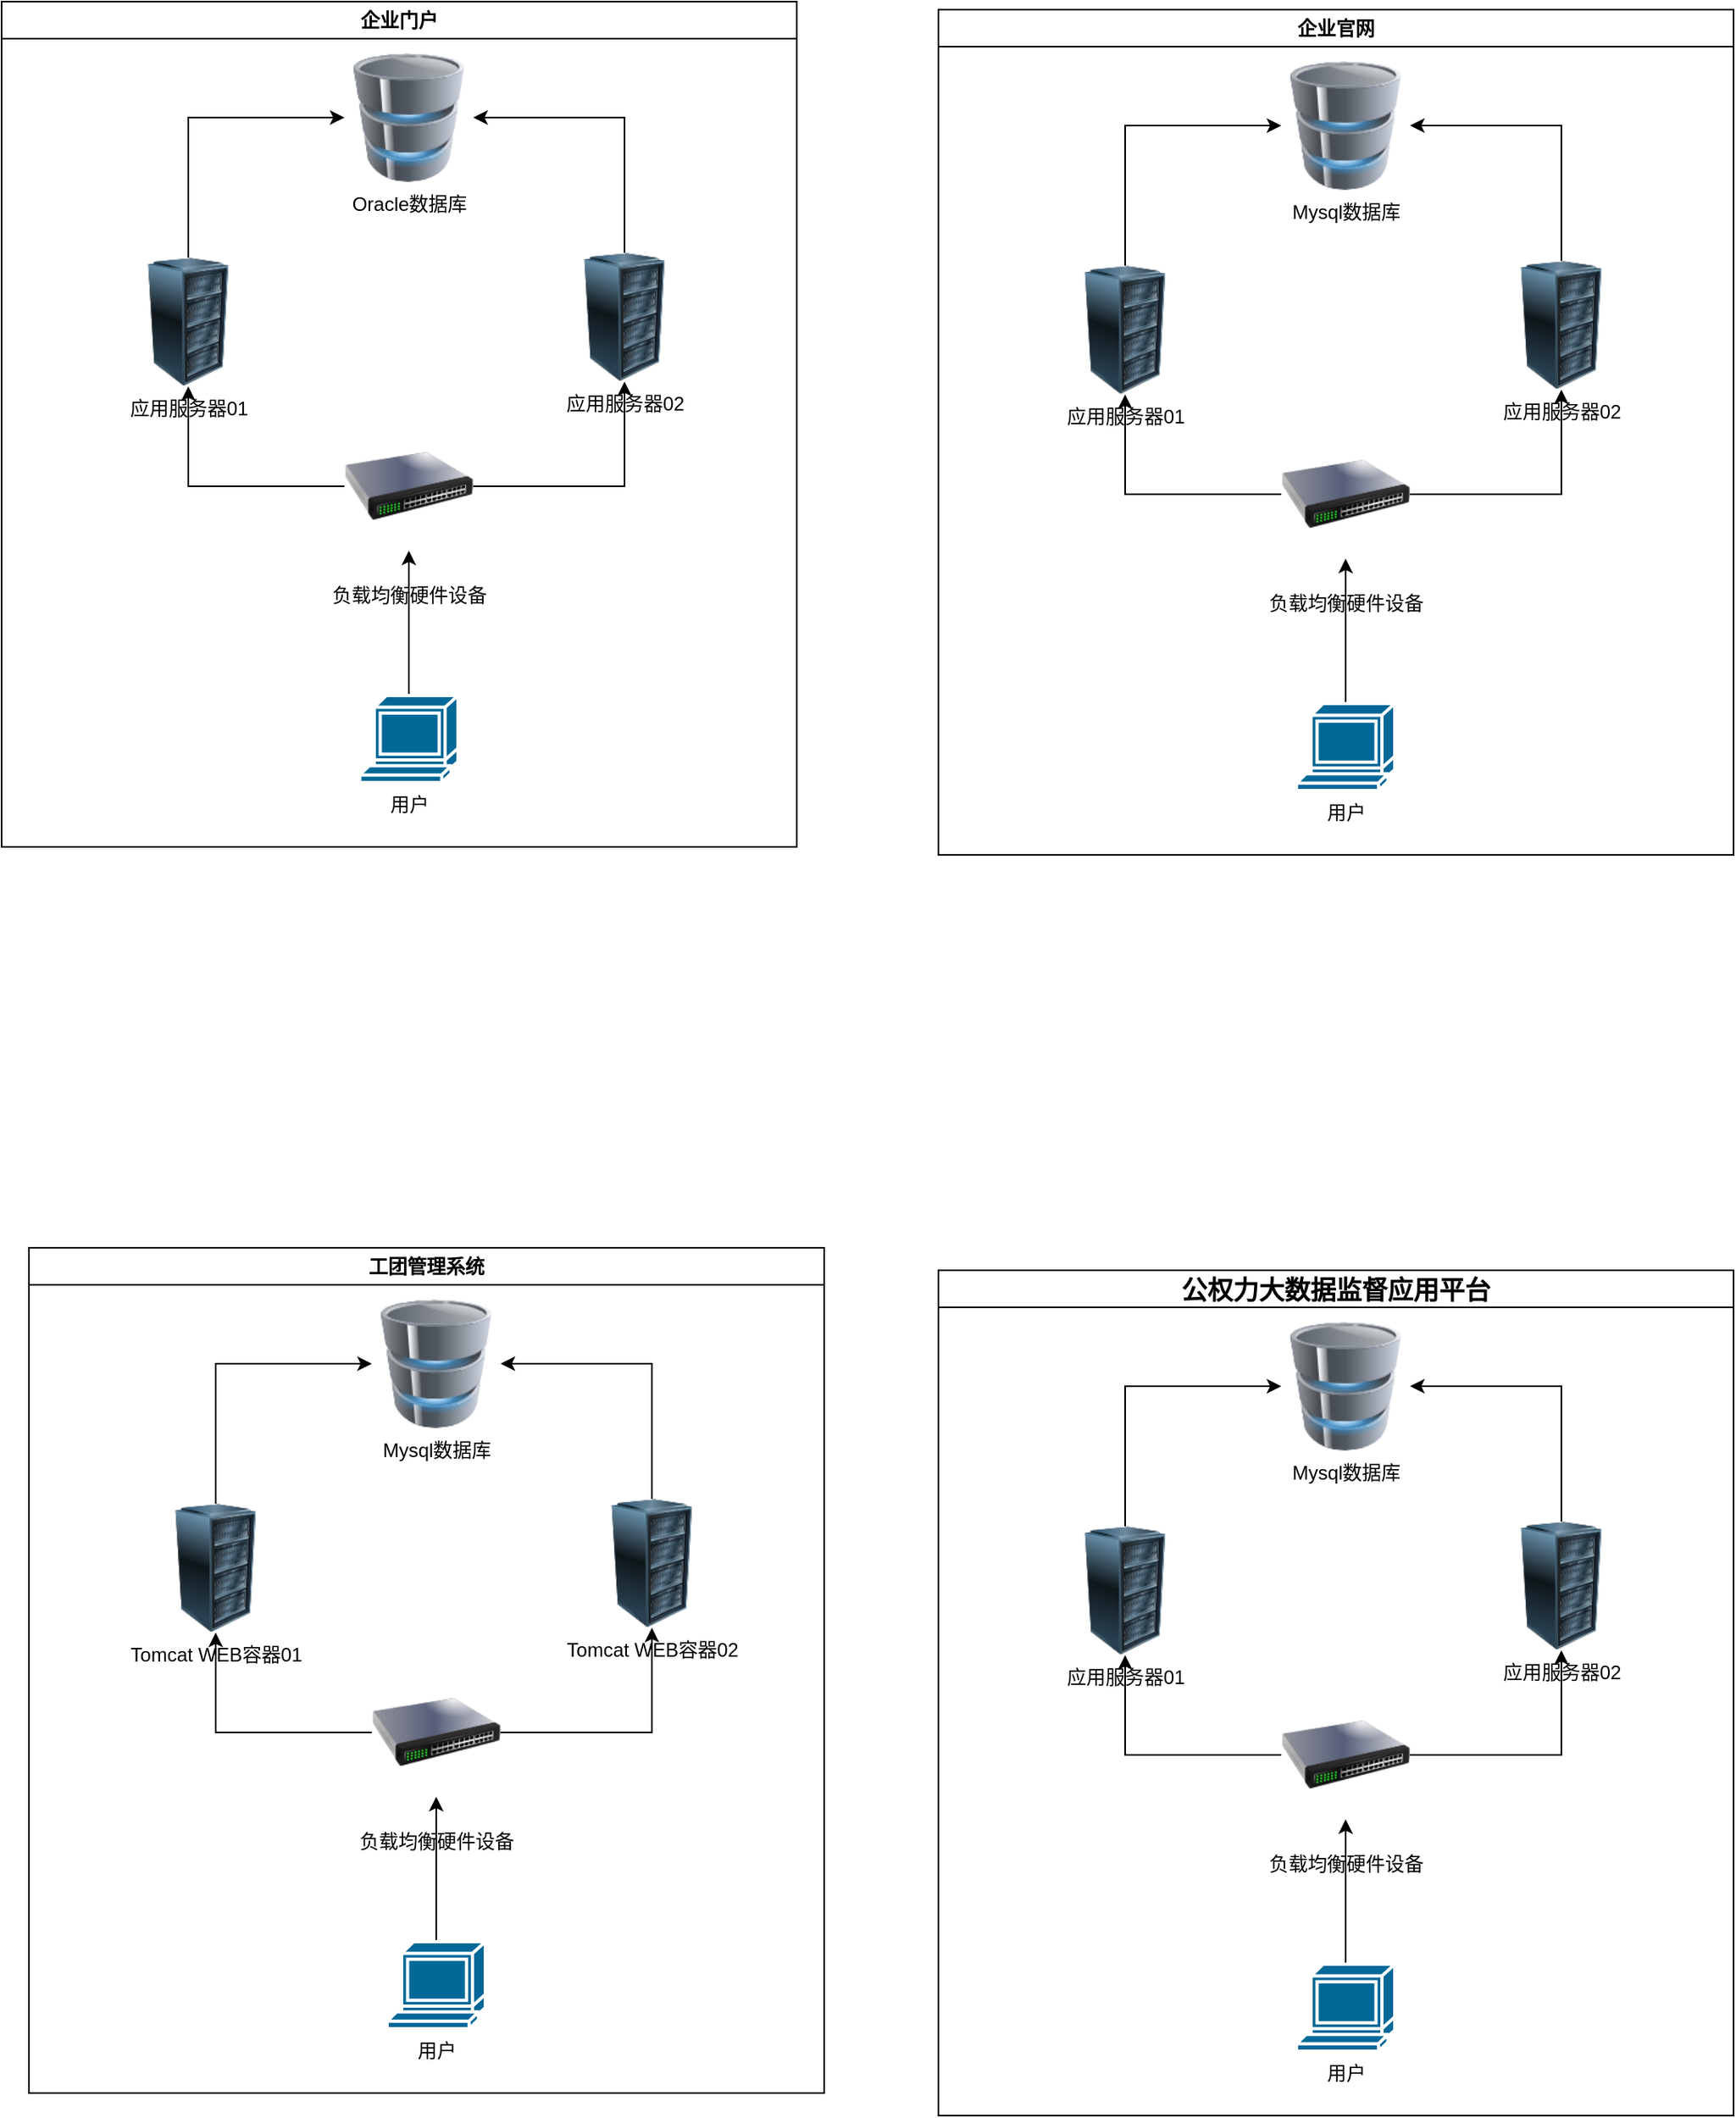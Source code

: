 <mxfile version="24.4.0" type="github">
  <diagram name="第 1 页" id="fjK7_YgIhAn6TB_3djok">
    <mxGraphModel dx="1676" dy="950" grid="1" gridSize="10" guides="1" tooltips="1" connect="1" arrows="1" fold="1" page="1" pageScale="1" pageWidth="827" pageHeight="1169" math="0" shadow="0">
      <root>
        <mxCell id="0" />
        <mxCell id="1" parent="0" />
        <mxCell id="ahnHF-ylKByHUjF6A2Pn-45" value="企业门户" style="swimlane;whiteSpace=wrap;html=1;" vertex="1" parent="1">
          <mxGeometry x="50" y="107" width="494" height="525" as="geometry" />
        </mxCell>
        <mxCell id="ahnHF-ylKByHUjF6A2Pn-46" style="edgeStyle=orthogonalEdgeStyle;rounded=0;orthogonalLoop=1;jettySize=auto;html=1;entryX=0;entryY=0.5;entryDx=0;entryDy=0;exitX=0.5;exitY=0;exitDx=0;exitDy=0;" edge="1" parent="ahnHF-ylKByHUjF6A2Pn-45" source="ahnHF-ylKByHUjF6A2Pn-47" target="ahnHF-ylKByHUjF6A2Pn-55">
          <mxGeometry relative="1" as="geometry" />
        </mxCell>
        <mxCell id="ahnHF-ylKByHUjF6A2Pn-47" value="应用服务器01" style="image;html=1;image=img/lib/clip_art/computers/Server_Rack_128x128.png" vertex="1" parent="ahnHF-ylKByHUjF6A2Pn-45">
          <mxGeometry x="76" y="159" width="80" height="80" as="geometry" />
        </mxCell>
        <mxCell id="ahnHF-ylKByHUjF6A2Pn-48" style="edgeStyle=orthogonalEdgeStyle;rounded=0;orthogonalLoop=1;jettySize=auto;html=1;entryX=1;entryY=0.5;entryDx=0;entryDy=0;exitX=0.5;exitY=0;exitDx=0;exitDy=0;" edge="1" parent="ahnHF-ylKByHUjF6A2Pn-45" source="ahnHF-ylKByHUjF6A2Pn-49" target="ahnHF-ylKByHUjF6A2Pn-55">
          <mxGeometry relative="1" as="geometry" />
        </mxCell>
        <mxCell id="ahnHF-ylKByHUjF6A2Pn-49" value="应用服务器02" style="image;html=1;image=img/lib/clip_art/computers/Server_Rack_128x128.png" vertex="1" parent="ahnHF-ylKByHUjF6A2Pn-45">
          <mxGeometry x="347" y="156" width="80" height="80" as="geometry" />
        </mxCell>
        <mxCell id="ahnHF-ylKByHUjF6A2Pn-50" style="edgeStyle=orthogonalEdgeStyle;rounded=0;orthogonalLoop=1;jettySize=auto;html=1;" edge="1" parent="ahnHF-ylKByHUjF6A2Pn-45" source="ahnHF-ylKByHUjF6A2Pn-52" target="ahnHF-ylKByHUjF6A2Pn-47">
          <mxGeometry relative="1" as="geometry" />
        </mxCell>
        <mxCell id="ahnHF-ylKByHUjF6A2Pn-51" style="edgeStyle=orthogonalEdgeStyle;rounded=0;orthogonalLoop=1;jettySize=auto;html=1;endArrow=classic;endFill=1;" edge="1" parent="ahnHF-ylKByHUjF6A2Pn-45" source="ahnHF-ylKByHUjF6A2Pn-52" target="ahnHF-ylKByHUjF6A2Pn-49">
          <mxGeometry relative="1" as="geometry" />
        </mxCell>
        <mxCell id="ahnHF-ylKByHUjF6A2Pn-52" value="&lt;div&gt;&lt;br&gt;&lt;/div&gt;负载均衡硬件设备" style="image;html=1;image=img/lib/clip_art/networking/Switch_128x128.png" vertex="1" parent="ahnHF-ylKByHUjF6A2Pn-45">
          <mxGeometry x="213" y="261" width="80" height="80" as="geometry" />
        </mxCell>
        <mxCell id="ahnHF-ylKByHUjF6A2Pn-53" style="edgeStyle=orthogonalEdgeStyle;rounded=0;orthogonalLoop=1;jettySize=auto;html=1;" edge="1" parent="ahnHF-ylKByHUjF6A2Pn-45" source="ahnHF-ylKByHUjF6A2Pn-54" target="ahnHF-ylKByHUjF6A2Pn-52">
          <mxGeometry relative="1" as="geometry" />
        </mxCell>
        <mxCell id="ahnHF-ylKByHUjF6A2Pn-54" value="用户" style="shape=mxgraph.cisco.computers_and_peripherals.terminal;html=1;pointerEvents=1;dashed=0;fillColor=#036897;strokeColor=#ffffff;strokeWidth=2;verticalLabelPosition=bottom;verticalAlign=top;align=center;outlineConnect=0;" vertex="1" parent="ahnHF-ylKByHUjF6A2Pn-45">
          <mxGeometry x="222.5" y="431" width="61" height="54" as="geometry" />
        </mxCell>
        <mxCell id="ahnHF-ylKByHUjF6A2Pn-55" value="Oracle数据库" style="image;html=1;image=img/lib/clip_art/computers/Database_128x128.png" vertex="1" parent="ahnHF-ylKByHUjF6A2Pn-45">
          <mxGeometry x="213" y="32" width="80" height="80" as="geometry" />
        </mxCell>
        <mxCell id="ahnHF-ylKByHUjF6A2Pn-56" value="企业官网" style="swimlane;whiteSpace=wrap;html=1;" vertex="1" parent="1">
          <mxGeometry x="632" y="112" width="494" height="525" as="geometry" />
        </mxCell>
        <mxCell id="ahnHF-ylKByHUjF6A2Pn-57" style="edgeStyle=orthogonalEdgeStyle;rounded=0;orthogonalLoop=1;jettySize=auto;html=1;entryX=0;entryY=0.5;entryDx=0;entryDy=0;exitX=0.5;exitY=0;exitDx=0;exitDy=0;" edge="1" parent="ahnHF-ylKByHUjF6A2Pn-56" source="ahnHF-ylKByHUjF6A2Pn-58" target="ahnHF-ylKByHUjF6A2Pn-66">
          <mxGeometry relative="1" as="geometry" />
        </mxCell>
        <mxCell id="ahnHF-ylKByHUjF6A2Pn-58" value="应用服务器01" style="image;html=1;image=img/lib/clip_art/computers/Server_Rack_128x128.png" vertex="1" parent="ahnHF-ylKByHUjF6A2Pn-56">
          <mxGeometry x="76" y="159" width="80" height="80" as="geometry" />
        </mxCell>
        <mxCell id="ahnHF-ylKByHUjF6A2Pn-59" style="edgeStyle=orthogonalEdgeStyle;rounded=0;orthogonalLoop=1;jettySize=auto;html=1;entryX=1;entryY=0.5;entryDx=0;entryDy=0;exitX=0.5;exitY=0;exitDx=0;exitDy=0;" edge="1" parent="ahnHF-ylKByHUjF6A2Pn-56" source="ahnHF-ylKByHUjF6A2Pn-60" target="ahnHF-ylKByHUjF6A2Pn-66">
          <mxGeometry relative="1" as="geometry" />
        </mxCell>
        <mxCell id="ahnHF-ylKByHUjF6A2Pn-60" value="应用服务器02" style="image;html=1;image=img/lib/clip_art/computers/Server_Rack_128x128.png" vertex="1" parent="ahnHF-ylKByHUjF6A2Pn-56">
          <mxGeometry x="347" y="156" width="80" height="80" as="geometry" />
        </mxCell>
        <mxCell id="ahnHF-ylKByHUjF6A2Pn-61" style="edgeStyle=orthogonalEdgeStyle;rounded=0;orthogonalLoop=1;jettySize=auto;html=1;" edge="1" parent="ahnHF-ylKByHUjF6A2Pn-56" source="ahnHF-ylKByHUjF6A2Pn-63" target="ahnHF-ylKByHUjF6A2Pn-58">
          <mxGeometry relative="1" as="geometry" />
        </mxCell>
        <mxCell id="ahnHF-ylKByHUjF6A2Pn-62" style="edgeStyle=orthogonalEdgeStyle;rounded=0;orthogonalLoop=1;jettySize=auto;html=1;endArrow=classic;endFill=1;" edge="1" parent="ahnHF-ylKByHUjF6A2Pn-56" source="ahnHF-ylKByHUjF6A2Pn-63" target="ahnHF-ylKByHUjF6A2Pn-60">
          <mxGeometry relative="1" as="geometry" />
        </mxCell>
        <mxCell id="ahnHF-ylKByHUjF6A2Pn-63" value="&lt;div&gt;&lt;br&gt;&lt;/div&gt;负载均衡硬件设备" style="image;html=1;image=img/lib/clip_art/networking/Switch_128x128.png" vertex="1" parent="ahnHF-ylKByHUjF6A2Pn-56">
          <mxGeometry x="213" y="261" width="80" height="80" as="geometry" />
        </mxCell>
        <mxCell id="ahnHF-ylKByHUjF6A2Pn-64" style="edgeStyle=orthogonalEdgeStyle;rounded=0;orthogonalLoop=1;jettySize=auto;html=1;" edge="1" parent="ahnHF-ylKByHUjF6A2Pn-56" source="ahnHF-ylKByHUjF6A2Pn-65" target="ahnHF-ylKByHUjF6A2Pn-63">
          <mxGeometry relative="1" as="geometry" />
        </mxCell>
        <mxCell id="ahnHF-ylKByHUjF6A2Pn-65" value="用户" style="shape=mxgraph.cisco.computers_and_peripherals.terminal;html=1;pointerEvents=1;dashed=0;fillColor=#036897;strokeColor=#ffffff;strokeWidth=2;verticalLabelPosition=bottom;verticalAlign=top;align=center;outlineConnect=0;" vertex="1" parent="ahnHF-ylKByHUjF6A2Pn-56">
          <mxGeometry x="222.5" y="431" width="61" height="54" as="geometry" />
        </mxCell>
        <mxCell id="ahnHF-ylKByHUjF6A2Pn-66" value="Mysql数据库" style="image;html=1;image=img/lib/clip_art/computers/Database_128x128.png" vertex="1" parent="ahnHF-ylKByHUjF6A2Pn-56">
          <mxGeometry x="213" y="32" width="80" height="80" as="geometry" />
        </mxCell>
        <mxCell id="ahnHF-ylKByHUjF6A2Pn-67" value="工团管理系统" style="swimlane;whiteSpace=wrap;html=1;" vertex="1" parent="1">
          <mxGeometry x="67" y="881" width="494" height="525" as="geometry" />
        </mxCell>
        <mxCell id="ahnHF-ylKByHUjF6A2Pn-68" style="edgeStyle=orthogonalEdgeStyle;rounded=0;orthogonalLoop=1;jettySize=auto;html=1;entryX=0;entryY=0.5;entryDx=0;entryDy=0;exitX=0.5;exitY=0;exitDx=0;exitDy=0;" edge="1" parent="ahnHF-ylKByHUjF6A2Pn-67" source="ahnHF-ylKByHUjF6A2Pn-69" target="ahnHF-ylKByHUjF6A2Pn-77">
          <mxGeometry relative="1" as="geometry" />
        </mxCell>
        <mxCell id="ahnHF-ylKByHUjF6A2Pn-69" value="Tomcat&amp;nbsp;WEB容器01" style="image;html=1;image=img/lib/clip_art/computers/Server_Rack_128x128.png" vertex="1" parent="ahnHF-ylKByHUjF6A2Pn-67">
          <mxGeometry x="76" y="159" width="80" height="80" as="geometry" />
        </mxCell>
        <mxCell id="ahnHF-ylKByHUjF6A2Pn-70" style="edgeStyle=orthogonalEdgeStyle;rounded=0;orthogonalLoop=1;jettySize=auto;html=1;entryX=1;entryY=0.5;entryDx=0;entryDy=0;exitX=0.5;exitY=0;exitDx=0;exitDy=0;" edge="1" parent="ahnHF-ylKByHUjF6A2Pn-67" source="ahnHF-ylKByHUjF6A2Pn-71" target="ahnHF-ylKByHUjF6A2Pn-77">
          <mxGeometry relative="1" as="geometry" />
        </mxCell>
        <mxCell id="ahnHF-ylKByHUjF6A2Pn-71" value="Tomcat&amp;nbsp;WEB容器02" style="image;html=1;image=img/lib/clip_art/computers/Server_Rack_128x128.png" vertex="1" parent="ahnHF-ylKByHUjF6A2Pn-67">
          <mxGeometry x="347" y="156" width="80" height="80" as="geometry" />
        </mxCell>
        <mxCell id="ahnHF-ylKByHUjF6A2Pn-72" style="edgeStyle=orthogonalEdgeStyle;rounded=0;orthogonalLoop=1;jettySize=auto;html=1;" edge="1" parent="ahnHF-ylKByHUjF6A2Pn-67" source="ahnHF-ylKByHUjF6A2Pn-74" target="ahnHF-ylKByHUjF6A2Pn-69">
          <mxGeometry relative="1" as="geometry" />
        </mxCell>
        <mxCell id="ahnHF-ylKByHUjF6A2Pn-73" style="edgeStyle=orthogonalEdgeStyle;rounded=0;orthogonalLoop=1;jettySize=auto;html=1;endArrow=classic;endFill=1;" edge="1" parent="ahnHF-ylKByHUjF6A2Pn-67" source="ahnHF-ylKByHUjF6A2Pn-74" target="ahnHF-ylKByHUjF6A2Pn-71">
          <mxGeometry relative="1" as="geometry" />
        </mxCell>
        <mxCell id="ahnHF-ylKByHUjF6A2Pn-74" value="&lt;div&gt;&lt;br&gt;&lt;/div&gt;负载均衡硬件设备" style="image;html=1;image=img/lib/clip_art/networking/Switch_128x128.png" vertex="1" parent="ahnHF-ylKByHUjF6A2Pn-67">
          <mxGeometry x="213" y="261" width="80" height="80" as="geometry" />
        </mxCell>
        <mxCell id="ahnHF-ylKByHUjF6A2Pn-75" style="edgeStyle=orthogonalEdgeStyle;rounded=0;orthogonalLoop=1;jettySize=auto;html=1;" edge="1" parent="ahnHF-ylKByHUjF6A2Pn-67" source="ahnHF-ylKByHUjF6A2Pn-76" target="ahnHF-ylKByHUjF6A2Pn-74">
          <mxGeometry relative="1" as="geometry" />
        </mxCell>
        <mxCell id="ahnHF-ylKByHUjF6A2Pn-76" value="用户" style="shape=mxgraph.cisco.computers_and_peripherals.terminal;html=1;pointerEvents=1;dashed=0;fillColor=#036897;strokeColor=#ffffff;strokeWidth=2;verticalLabelPosition=bottom;verticalAlign=top;align=center;outlineConnect=0;" vertex="1" parent="ahnHF-ylKByHUjF6A2Pn-67">
          <mxGeometry x="222.5" y="431" width="61" height="54" as="geometry" />
        </mxCell>
        <mxCell id="ahnHF-ylKByHUjF6A2Pn-77" value="Mysql数据库" style="image;html=1;image=img/lib/clip_art/computers/Database_128x128.png" vertex="1" parent="ahnHF-ylKByHUjF6A2Pn-67">
          <mxGeometry x="213" y="32" width="80" height="80" as="geometry" />
        </mxCell>
        <mxCell id="ahnHF-ylKByHUjF6A2Pn-78" value="&lt;p class=&quot;MsoNormal&quot;&gt;&lt;span style=&quot;mso-spacerun:&#39;yes&#39;;font-family:宋体;mso-ascii-font-family:Arial;&lt;br/&gt;mso-hansi-font-family:Arial;mso-bidi-font-family:&#39;Times New Roman&#39;;font-size:12.0pt;&lt;br/&gt;mso-font-kerning:1.0pt;&quot;&gt;公权力大数据监督应用平台&lt;/span&gt;&lt;/p&gt;" style="swimlane;whiteSpace=wrap;html=1;startSize=23;" vertex="1" parent="1">
          <mxGeometry x="632" y="895" width="494" height="525" as="geometry" />
        </mxCell>
        <mxCell id="ahnHF-ylKByHUjF6A2Pn-79" style="edgeStyle=orthogonalEdgeStyle;rounded=0;orthogonalLoop=1;jettySize=auto;html=1;entryX=0;entryY=0.5;entryDx=0;entryDy=0;exitX=0.5;exitY=0;exitDx=0;exitDy=0;" edge="1" parent="ahnHF-ylKByHUjF6A2Pn-78" source="ahnHF-ylKByHUjF6A2Pn-80" target="ahnHF-ylKByHUjF6A2Pn-88">
          <mxGeometry relative="1" as="geometry" />
        </mxCell>
        <mxCell id="ahnHF-ylKByHUjF6A2Pn-80" value="应用服务器01" style="image;html=1;image=img/lib/clip_art/computers/Server_Rack_128x128.png" vertex="1" parent="ahnHF-ylKByHUjF6A2Pn-78">
          <mxGeometry x="76" y="159" width="80" height="80" as="geometry" />
        </mxCell>
        <mxCell id="ahnHF-ylKByHUjF6A2Pn-81" style="edgeStyle=orthogonalEdgeStyle;rounded=0;orthogonalLoop=1;jettySize=auto;html=1;entryX=1;entryY=0.5;entryDx=0;entryDy=0;exitX=0.5;exitY=0;exitDx=0;exitDy=0;" edge="1" parent="ahnHF-ylKByHUjF6A2Pn-78" source="ahnHF-ylKByHUjF6A2Pn-82" target="ahnHF-ylKByHUjF6A2Pn-88">
          <mxGeometry relative="1" as="geometry" />
        </mxCell>
        <mxCell id="ahnHF-ylKByHUjF6A2Pn-82" value="应用服务器02" style="image;html=1;image=img/lib/clip_art/computers/Server_Rack_128x128.png" vertex="1" parent="ahnHF-ylKByHUjF6A2Pn-78">
          <mxGeometry x="347" y="156" width="80" height="80" as="geometry" />
        </mxCell>
        <mxCell id="ahnHF-ylKByHUjF6A2Pn-83" style="edgeStyle=orthogonalEdgeStyle;rounded=0;orthogonalLoop=1;jettySize=auto;html=1;" edge="1" parent="ahnHF-ylKByHUjF6A2Pn-78" source="ahnHF-ylKByHUjF6A2Pn-85" target="ahnHF-ylKByHUjF6A2Pn-80">
          <mxGeometry relative="1" as="geometry" />
        </mxCell>
        <mxCell id="ahnHF-ylKByHUjF6A2Pn-84" style="edgeStyle=orthogonalEdgeStyle;rounded=0;orthogonalLoop=1;jettySize=auto;html=1;endArrow=classic;endFill=1;" edge="1" parent="ahnHF-ylKByHUjF6A2Pn-78" source="ahnHF-ylKByHUjF6A2Pn-85" target="ahnHF-ylKByHUjF6A2Pn-82">
          <mxGeometry relative="1" as="geometry" />
        </mxCell>
        <mxCell id="ahnHF-ylKByHUjF6A2Pn-85" value="&lt;div&gt;&lt;br&gt;&lt;/div&gt;负载均衡硬件设备" style="image;html=1;image=img/lib/clip_art/networking/Switch_128x128.png" vertex="1" parent="ahnHF-ylKByHUjF6A2Pn-78">
          <mxGeometry x="213" y="261" width="80" height="80" as="geometry" />
        </mxCell>
        <mxCell id="ahnHF-ylKByHUjF6A2Pn-86" style="edgeStyle=orthogonalEdgeStyle;rounded=0;orthogonalLoop=1;jettySize=auto;html=1;" edge="1" parent="ahnHF-ylKByHUjF6A2Pn-78" source="ahnHF-ylKByHUjF6A2Pn-87" target="ahnHF-ylKByHUjF6A2Pn-85">
          <mxGeometry relative="1" as="geometry" />
        </mxCell>
        <mxCell id="ahnHF-ylKByHUjF6A2Pn-87" value="用户" style="shape=mxgraph.cisco.computers_and_peripherals.terminal;html=1;pointerEvents=1;dashed=0;fillColor=#036897;strokeColor=#ffffff;strokeWidth=2;verticalLabelPosition=bottom;verticalAlign=top;align=center;outlineConnect=0;" vertex="1" parent="ahnHF-ylKByHUjF6A2Pn-78">
          <mxGeometry x="222.5" y="431" width="61" height="54" as="geometry" />
        </mxCell>
        <mxCell id="ahnHF-ylKByHUjF6A2Pn-88" value="Mysql数据库" style="image;html=1;image=img/lib/clip_art/computers/Database_128x128.png" vertex="1" parent="ahnHF-ylKByHUjF6A2Pn-78">
          <mxGeometry x="213" y="32" width="80" height="80" as="geometry" />
        </mxCell>
      </root>
    </mxGraphModel>
  </diagram>
</mxfile>
